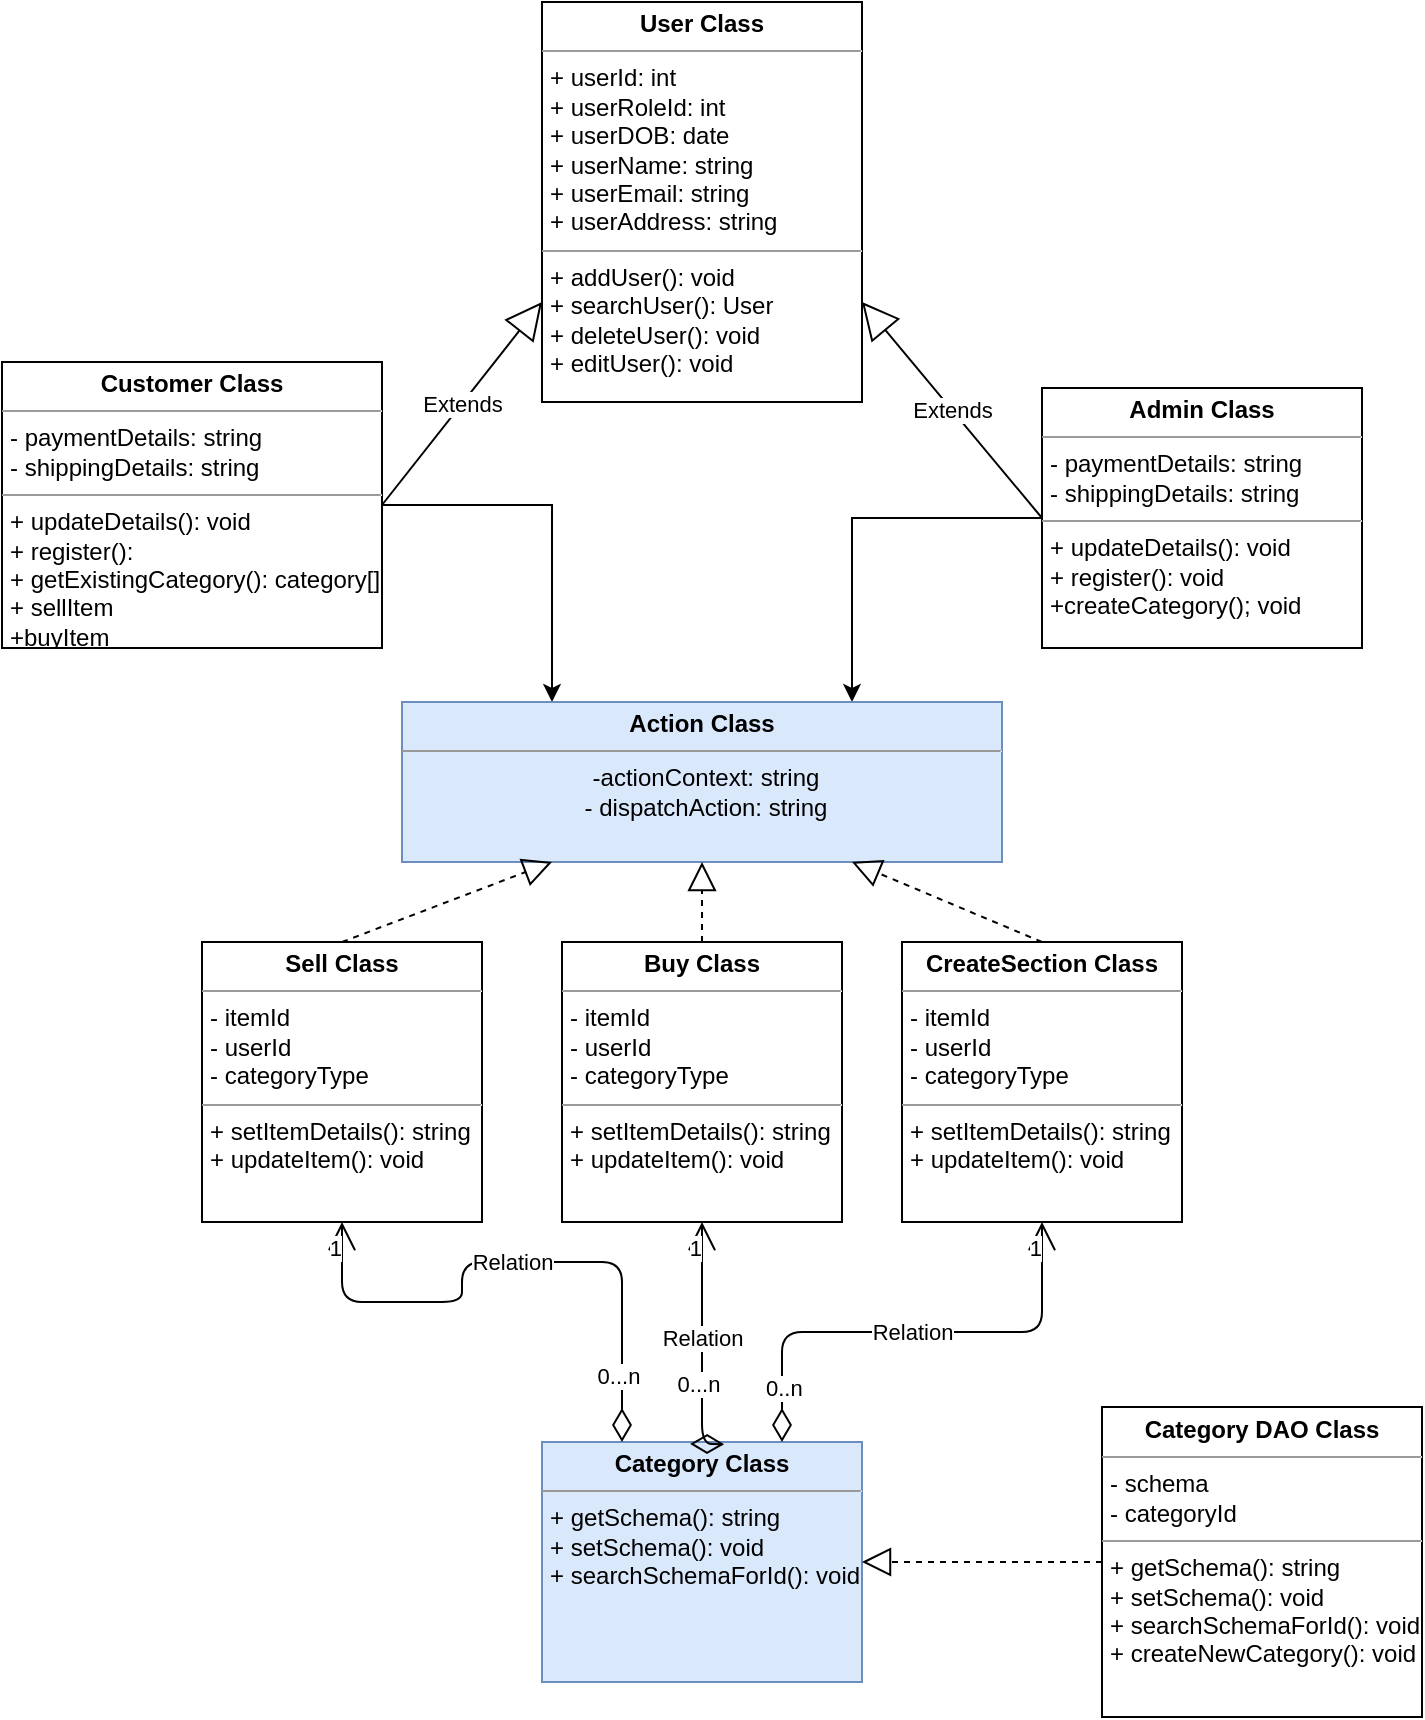 <mxfile version="14.7.2" type="device"><diagram id="C5RBs43oDa-KdzZeNtuy" name="Page-1"><mxGraphModel dx="1426" dy="794" grid="1" gridSize="10" guides="1" tooltips="1" connect="1" arrows="1" fold="1" page="1" pageScale="1" pageWidth="827" pageHeight="1169" math="0" shadow="0"><root><mxCell id="WIyWlLk6GJQsqaUBKTNV-0"/><mxCell id="WIyWlLk6GJQsqaUBKTNV-1" parent="WIyWlLk6GJQsqaUBKTNV-0"/><mxCell id="pK9hgYDD1LuePrXNq3UI-9" value="&lt;p style=&quot;margin: 0px ; margin-top: 4px ; text-align: center&quot;&gt;&lt;b&gt;User Class&lt;/b&gt;&lt;/p&gt;&lt;hr size=&quot;1&quot;&gt;&lt;p style=&quot;margin: 0px ; margin-left: 4px&quot;&gt;+ userId: int&lt;/p&gt;&lt;p style=&quot;margin: 0px ; margin-left: 4px&quot;&gt;+ userRoleId: int&lt;/p&gt;&lt;p style=&quot;margin: 0px ; margin-left: 4px&quot;&gt;+ userDOB: date&lt;/p&gt;&lt;p style=&quot;margin: 0px ; margin-left: 4px&quot;&gt;+ userName: string&lt;/p&gt;&lt;p style=&quot;margin: 0px ; margin-left: 4px&quot;&gt;+ userEmail: string&lt;/p&gt;&lt;p style=&quot;margin: 0px ; margin-left: 4px&quot;&gt;+ userAddress: string&lt;br&gt;&lt;/p&gt;&lt;hr size=&quot;1&quot;&gt;&lt;p style=&quot;margin: 0px ; margin-left: 4px&quot;&gt;+ addUser(): void&lt;/p&gt;&lt;p style=&quot;margin: 0px ; margin-left: 4px&quot;&gt;+ searchUser(): User&lt;br&gt;&lt;/p&gt;&lt;p style=&quot;margin: 0px ; margin-left: 4px&quot;&gt;+ deleteUser(): void&lt;br&gt;&lt;/p&gt;&lt;p style=&quot;margin: 0px ; margin-left: 4px&quot;&gt;+ editUser(): void&lt;br&gt;&lt;/p&gt;" style="verticalAlign=top;align=left;overflow=fill;fontSize=12;fontFamily=Helvetica;html=1;" vertex="1" parent="WIyWlLk6GJQsqaUBKTNV-1"><mxGeometry x="310" y="80" width="160" height="200" as="geometry"/></mxCell><mxCell id="pK9hgYDD1LuePrXNq3UI-57" style="edgeStyle=orthogonalEdgeStyle;rounded=0;orthogonalLoop=1;jettySize=auto;html=1;entryX=0.25;entryY=0;entryDx=0;entryDy=0;" edge="1" parent="WIyWlLk6GJQsqaUBKTNV-1" source="pK9hgYDD1LuePrXNq3UI-26" target="pK9hgYDD1LuePrXNq3UI-49"><mxGeometry relative="1" as="geometry"/></mxCell><mxCell id="pK9hgYDD1LuePrXNq3UI-26" value="&lt;p style=&quot;margin: 0px ; margin-top: 4px ; text-align: center&quot;&gt;&lt;b&gt;Customer Class&lt;/b&gt;&lt;/p&gt;&lt;hr size=&quot;1&quot;&gt;&lt;p style=&quot;margin: 0px ; margin-left: 4px&quot;&gt;&lt;span&gt;- paymentDetails: string&lt;/span&gt;&lt;br&gt;&lt;/p&gt;&lt;p style=&quot;margin: 0px ; margin-left: 4px&quot;&gt;- shippingDetails: string&lt;span&gt;&lt;br&gt;&lt;/span&gt;&lt;/p&gt;&lt;hr size=&quot;1&quot;&gt;&lt;p style=&quot;margin: 0px ; margin-left: 4px&quot;&gt;+ updateDetails(): void&lt;/p&gt;&lt;p style=&quot;margin: 0px ; margin-left: 4px&quot;&gt;+ register():&amp;nbsp;&lt;/p&gt;&lt;p style=&quot;margin: 0px ; margin-left: 4px&quot;&gt;+ getExistingCategory(): category[]&lt;/p&gt;&lt;p style=&quot;margin: 0px ; margin-left: 4px&quot;&gt;+ sellItem&lt;/p&gt;&lt;p style=&quot;margin: 0px ; margin-left: 4px&quot;&gt;+buyItem&lt;/p&gt;" style="verticalAlign=top;align=left;overflow=fill;fontSize=12;fontFamily=Helvetica;html=1;" vertex="1" parent="WIyWlLk6GJQsqaUBKTNV-1"><mxGeometry x="40" y="260" width="190" height="143" as="geometry"/></mxCell><mxCell id="pK9hgYDD1LuePrXNq3UI-30" value="Extends" style="endArrow=block;endSize=16;endFill=0;html=1;exitX=1;exitY=0.5;exitDx=0;exitDy=0;entryX=0;entryY=0.75;entryDx=0;entryDy=0;" edge="1" parent="WIyWlLk6GJQsqaUBKTNV-1" source="pK9hgYDD1LuePrXNq3UI-26" target="pK9hgYDD1LuePrXNq3UI-9"><mxGeometry width="160" relative="1" as="geometry"><mxPoint x="330" y="600" as="sourcePoint"/><mxPoint x="490" y="600" as="targetPoint"/></mxGeometry></mxCell><mxCell id="pK9hgYDD1LuePrXNq3UI-58" style="edgeStyle=orthogonalEdgeStyle;rounded=0;orthogonalLoop=1;jettySize=auto;html=1;entryX=0.75;entryY=0;entryDx=0;entryDy=0;" edge="1" parent="WIyWlLk6GJQsqaUBKTNV-1" source="pK9hgYDD1LuePrXNq3UI-31" target="pK9hgYDD1LuePrXNq3UI-49"><mxGeometry relative="1" as="geometry"/></mxCell><mxCell id="pK9hgYDD1LuePrXNq3UI-31" value="&lt;p style=&quot;margin: 0px ; margin-top: 4px ; text-align: center&quot;&gt;&lt;b&gt;Admin Class&lt;/b&gt;&lt;/p&gt;&lt;hr size=&quot;1&quot;&gt;&lt;p style=&quot;margin: 0px ; margin-left: 4px&quot;&gt;&lt;span&gt;- paymentDetails: string&lt;/span&gt;&lt;br&gt;&lt;/p&gt;&lt;p style=&quot;margin: 0px ; margin-left: 4px&quot;&gt;- shippingDetails: string&lt;span&gt;&lt;br&gt;&lt;/span&gt;&lt;/p&gt;&lt;hr size=&quot;1&quot;&gt;&lt;p style=&quot;margin: 0px ; margin-left: 4px&quot;&gt;+ updateDetails(): void&lt;/p&gt;&lt;p style=&quot;margin: 0px ; margin-left: 4px&quot;&gt;+ register(): void&lt;/p&gt;&lt;p style=&quot;margin: 0px ; margin-left: 4px&quot;&gt;+createCategory(); void&lt;/p&gt;" style="verticalAlign=top;align=left;overflow=fill;fontSize=12;fontFamily=Helvetica;html=1;" vertex="1" parent="WIyWlLk6GJQsqaUBKTNV-1"><mxGeometry x="560" y="273" width="160" height="130" as="geometry"/></mxCell><mxCell id="pK9hgYDD1LuePrXNq3UI-32" value="Extends" style="endArrow=block;endSize=16;endFill=0;html=1;exitX=0;exitY=0.5;exitDx=0;exitDy=0;entryX=1;entryY=0.75;entryDx=0;entryDy=0;" edge="1" parent="WIyWlLk6GJQsqaUBKTNV-1" source="pK9hgYDD1LuePrXNq3UI-31" target="pK9hgYDD1LuePrXNq3UI-9"><mxGeometry width="160" relative="1" as="geometry"><mxPoint x="240" y="348" as="sourcePoint"/><mxPoint x="320" y="350" as="targetPoint"/></mxGeometry></mxCell><mxCell id="pK9hgYDD1LuePrXNq3UI-33" value="&lt;p style=&quot;margin: 0px ; margin-top: 4px ; text-align: center&quot;&gt;&lt;b&gt;Category Class&lt;/b&gt;&lt;/p&gt;&lt;hr size=&quot;1&quot;&gt;&lt;p style=&quot;margin: 0px ; margin-left: 4px&quot;&gt;&lt;/p&gt;&lt;p style=&quot;margin: 0px ; margin-left: 4px&quot;&gt;+ getSchema(): string&lt;/p&gt;&lt;p style=&quot;margin: 0px ; margin-left: 4px&quot;&gt;+ setSchema(): void&lt;br&gt;&lt;/p&gt;&lt;p style=&quot;margin: 0px ; margin-left: 4px&quot;&gt;+ searchSchemaForId(): void&lt;/p&gt;" style="verticalAlign=top;align=left;overflow=fill;fontSize=12;fontFamily=Helvetica;html=1;fillColor=#dae8fc;strokeColor=#6c8ebf;" vertex="1" parent="WIyWlLk6GJQsqaUBKTNV-1"><mxGeometry x="310" y="800" width="160" height="120" as="geometry"/></mxCell><mxCell id="pK9hgYDD1LuePrXNq3UI-34" value="&lt;p style=&quot;margin: 0px ; margin-top: 4px ; text-align: center&quot;&gt;&lt;b&gt;Category DAO Class&lt;/b&gt;&lt;/p&gt;&lt;hr size=&quot;1&quot;&gt;&lt;p style=&quot;margin: 0px ; margin-left: 4px&quot;&gt;- schema&lt;/p&gt;&lt;p style=&quot;margin: 0px ; margin-left: 4px&quot;&gt;- categoryId&lt;br&gt;&lt;/p&gt;&lt;hr size=&quot;1&quot;&gt;&lt;p style=&quot;margin: 0px ; margin-left: 4px&quot;&gt;+ getSchema(): string&lt;/p&gt;&lt;p style=&quot;margin: 0px ; margin-left: 4px&quot;&gt;+ setSchema(): void&lt;br&gt;&lt;/p&gt;&lt;p style=&quot;margin: 0px ; margin-left: 4px&quot;&gt;+ searchSchemaForId(): void&lt;/p&gt;&lt;p style=&quot;margin: 0px ; margin-left: 4px&quot;&gt;+ createNewCategory(): void&lt;br&gt;&lt;/p&gt;" style="verticalAlign=top;align=left;overflow=fill;fontSize=12;fontFamily=Helvetica;html=1;" vertex="1" parent="WIyWlLk6GJQsqaUBKTNV-1"><mxGeometry x="590" y="782.5" width="160" height="155" as="geometry"/></mxCell><mxCell id="pK9hgYDD1LuePrXNq3UI-40" value="" style="endArrow=block;dashed=1;endFill=0;endSize=12;html=1;exitX=0;exitY=0.5;exitDx=0;exitDy=0;entryX=1;entryY=0.5;entryDx=0;entryDy=0;" edge="1" parent="WIyWlLk6GJQsqaUBKTNV-1" source="pK9hgYDD1LuePrXNq3UI-34" target="pK9hgYDD1LuePrXNq3UI-33"><mxGeometry width="160" relative="1" as="geometry"><mxPoint x="390" y="440" as="sourcePoint"/><mxPoint x="470" y="520" as="targetPoint"/></mxGeometry></mxCell><mxCell id="pK9hgYDD1LuePrXNq3UI-42" value="Relation" style="endArrow=open;html=1;endSize=12;startArrow=diamondThin;startSize=14;startFill=0;edgeStyle=orthogonalEdgeStyle;exitX=0.463;exitY=0.008;exitDx=0;exitDy=0;entryX=0.5;entryY=1;entryDx=0;entryDy=0;exitPerimeter=0;" edge="1" parent="WIyWlLk6GJQsqaUBKTNV-1" source="pK9hgYDD1LuePrXNq3UI-33" target="pK9hgYDD1LuePrXNq3UI-54"><mxGeometry relative="1" as="geometry"><mxPoint x="390" y="450" as="sourcePoint"/><mxPoint x="690" y="400" as="targetPoint"/><Array as="points"><mxPoint x="390" y="801"/></Array></mxGeometry></mxCell><mxCell id="pK9hgYDD1LuePrXNq3UI-44" value="1" style="edgeLabel;resizable=0;html=1;align=right;verticalAlign=top;" connectable="0" vertex="1" parent="pK9hgYDD1LuePrXNq3UI-42"><mxGeometry x="1" relative="1" as="geometry"/></mxCell><mxCell id="pK9hgYDD1LuePrXNq3UI-45" value="0...n" style="edgeLabel;html=1;align=center;verticalAlign=middle;resizable=0;points=[];" vertex="1" connectable="0" parent="pK9hgYDD1LuePrXNq3UI-42"><mxGeometry x="-0.768" y="2" relative="1" as="geometry"><mxPoint y="-23" as="offset"/></mxGeometry></mxCell><mxCell id="pK9hgYDD1LuePrXNq3UI-46" value="Relation" style="endArrow=open;html=1;endSize=12;startArrow=diamondThin;startSize=14;startFill=0;edgeStyle=orthogonalEdgeStyle;exitX=0.25;exitY=0;exitDx=0;exitDy=0;entryX=0.5;entryY=1;entryDx=0;entryDy=0;" edge="1" parent="WIyWlLk6GJQsqaUBKTNV-1" source="pK9hgYDD1LuePrXNq3UI-33" target="pK9hgYDD1LuePrXNq3UI-52"><mxGeometry relative="1" as="geometry"><mxPoint x="350" y="450" as="sourcePoint"/><mxPoint x="135" y="420" as="targetPoint"/><Array as="points"><mxPoint x="350" y="710"/><mxPoint x="270" y="710"/><mxPoint x="270" y="730"/><mxPoint x="210" y="730"/></Array></mxGeometry></mxCell><mxCell id="pK9hgYDD1LuePrXNq3UI-47" value="1" style="edgeLabel;resizable=0;html=1;align=right;verticalAlign=top;" connectable="0" vertex="1" parent="pK9hgYDD1LuePrXNq3UI-46"><mxGeometry x="1" relative="1" as="geometry"/></mxCell><mxCell id="pK9hgYDD1LuePrXNq3UI-48" value="0...n" style="edgeLabel;html=1;align=center;verticalAlign=middle;resizable=0;points=[];" vertex="1" connectable="0" parent="pK9hgYDD1LuePrXNq3UI-46"><mxGeometry x="-0.768" y="2" relative="1" as="geometry"><mxPoint as="offset"/></mxGeometry></mxCell><mxCell id="pK9hgYDD1LuePrXNq3UI-49" value="&lt;p style=&quot;margin: 0px ; margin-top: 4px ; text-align: center&quot;&gt;&lt;b&gt;Action Class&lt;/b&gt;&lt;/p&gt;&lt;hr size=&quot;1&quot;&gt;&lt;p style=&quot;text-align: center ; margin: 0px 0px 0px 4px&quot;&gt;&lt;span&gt;-actionContext: string&lt;/span&gt;&lt;/p&gt;&lt;p style=&quot;text-align: center ; margin: 0px 0px 0px 4px&quot;&gt;- dispatchAction: string&lt;/p&gt;" style="verticalAlign=top;align=left;overflow=fill;fontSize=12;fontFamily=Helvetica;html=1;fillColor=#dae8fc;strokeColor=#6c8ebf;" vertex="1" parent="WIyWlLk6GJQsqaUBKTNV-1"><mxGeometry x="240" y="430" width="300" height="80" as="geometry"/></mxCell><mxCell id="pK9hgYDD1LuePrXNq3UI-52" value="&lt;p style=&quot;margin: 0px ; margin-top: 4px ; text-align: center&quot;&gt;&lt;b&gt;Sell Class&lt;/b&gt;&lt;/p&gt;&lt;hr size=&quot;1&quot;&gt;&lt;p style=&quot;margin: 0px ; margin-left: 4px&quot;&gt;- itemId&lt;/p&gt;&lt;p style=&quot;margin: 0px ; margin-left: 4px&quot;&gt;- userId&lt;br&gt;&lt;/p&gt;&lt;p style=&quot;margin: 0px ; margin-left: 4px&quot;&gt;- categoryType&lt;/p&gt;&lt;hr size=&quot;1&quot;&gt;&lt;p style=&quot;margin: 0px ; margin-left: 4px&quot;&gt;+ setItemDetails(): string&lt;/p&gt;&lt;p style=&quot;margin: 0px ; margin-left: 4px&quot;&gt;+ updateItem(): void&lt;/p&gt;" style="verticalAlign=top;align=left;overflow=fill;fontSize=12;fontFamily=Helvetica;html=1;" vertex="1" parent="WIyWlLk6GJQsqaUBKTNV-1"><mxGeometry x="140" y="550" width="140" height="140" as="geometry"/></mxCell><mxCell id="pK9hgYDD1LuePrXNq3UI-53" value="" style="endArrow=block;dashed=1;endFill=0;endSize=12;html=1;exitX=0.5;exitY=0;exitDx=0;exitDy=0;entryX=0.25;entryY=1;entryDx=0;entryDy=0;" edge="1" parent="WIyWlLk6GJQsqaUBKTNV-1" source="pK9hgYDD1LuePrXNq3UI-52" target="pK9hgYDD1LuePrXNq3UI-49"><mxGeometry width="160" relative="1" as="geometry"><mxPoint x="600" y="870" as="sourcePoint"/><mxPoint x="480" y="870" as="targetPoint"/></mxGeometry></mxCell><mxCell id="pK9hgYDD1LuePrXNq3UI-54" value="&lt;p style=&quot;margin: 0px ; margin-top: 4px ; text-align: center&quot;&gt;&lt;b&gt;Buy Class&lt;/b&gt;&lt;/p&gt;&lt;hr size=&quot;1&quot;&gt;&lt;p style=&quot;margin: 0px ; margin-left: 4px&quot;&gt;- itemId&lt;/p&gt;&lt;p style=&quot;margin: 0px ; margin-left: 4px&quot;&gt;- userId&lt;br&gt;&lt;/p&gt;&lt;p style=&quot;margin: 0px ; margin-left: 4px&quot;&gt;- categoryType&lt;/p&gt;&lt;hr size=&quot;1&quot;&gt;&lt;p style=&quot;margin: 0px ; margin-left: 4px&quot;&gt;+ setItemDetails(): string&lt;/p&gt;&lt;p style=&quot;margin: 0px ; margin-left: 4px&quot;&gt;+ updateItem(): void&lt;/p&gt;" style="verticalAlign=top;align=left;overflow=fill;fontSize=12;fontFamily=Helvetica;html=1;" vertex="1" parent="WIyWlLk6GJQsqaUBKTNV-1"><mxGeometry x="320" y="550" width="140" height="140" as="geometry"/></mxCell><mxCell id="pK9hgYDD1LuePrXNq3UI-56" value="" style="endArrow=block;dashed=1;endFill=0;endSize=12;html=1;exitX=0.5;exitY=0;exitDx=0;exitDy=0;entryX=0.5;entryY=1;entryDx=0;entryDy=0;" edge="1" parent="WIyWlLk6GJQsqaUBKTNV-1" source="pK9hgYDD1LuePrXNq3UI-54" target="pK9hgYDD1LuePrXNq3UI-49"><mxGeometry width="160" relative="1" as="geometry"><mxPoint x="220" y="560" as="sourcePoint"/><mxPoint x="325" y="490" as="targetPoint"/></mxGeometry></mxCell><mxCell id="pK9hgYDD1LuePrXNq3UI-59" value="&lt;p style=&quot;margin: 0px ; margin-top: 4px ; text-align: center&quot;&gt;&lt;b&gt;CreateSection Class&lt;/b&gt;&lt;/p&gt;&lt;hr size=&quot;1&quot;&gt;&lt;p style=&quot;margin: 0px ; margin-left: 4px&quot;&gt;- itemId&lt;/p&gt;&lt;p style=&quot;margin: 0px ; margin-left: 4px&quot;&gt;- userId&lt;br&gt;&lt;/p&gt;&lt;p style=&quot;margin: 0px ; margin-left: 4px&quot;&gt;- categoryType&lt;/p&gt;&lt;hr size=&quot;1&quot;&gt;&lt;p style=&quot;margin: 0px ; margin-left: 4px&quot;&gt;+ setItemDetails(): string&lt;/p&gt;&lt;p style=&quot;margin: 0px ; margin-left: 4px&quot;&gt;+ updateItem(): void&lt;/p&gt;" style="verticalAlign=top;align=left;overflow=fill;fontSize=12;fontFamily=Helvetica;html=1;" vertex="1" parent="WIyWlLk6GJQsqaUBKTNV-1"><mxGeometry x="490" y="550" width="140" height="140" as="geometry"/></mxCell><mxCell id="pK9hgYDD1LuePrXNq3UI-60" value="" style="endArrow=block;dashed=1;endFill=0;endSize=12;html=1;exitX=0.5;exitY=0;exitDx=0;exitDy=0;entryX=0.75;entryY=1;entryDx=0;entryDy=0;" edge="1" parent="WIyWlLk6GJQsqaUBKTNV-1" source="pK9hgYDD1LuePrXNq3UI-59" target="pK9hgYDD1LuePrXNq3UI-49"><mxGeometry width="160" relative="1" as="geometry"><mxPoint x="400" y="560" as="sourcePoint"/><mxPoint x="400" y="520" as="targetPoint"/></mxGeometry></mxCell><mxCell id="pK9hgYDD1LuePrXNq3UI-61" value="Relation" style="endArrow=open;html=1;endSize=12;startArrow=diamondThin;startSize=14;startFill=0;edgeStyle=orthogonalEdgeStyle;entryX=0.5;entryY=1;entryDx=0;entryDy=0;exitX=0.75;exitY=0;exitDx=0;exitDy=0;" edge="1" parent="WIyWlLk6GJQsqaUBKTNV-1" source="pK9hgYDD1LuePrXNq3UI-33" target="pK9hgYDD1LuePrXNq3UI-59"><mxGeometry relative="1" as="geometry"><mxPoint x="490" y="730" as="sourcePoint"/><mxPoint x="650" y="730" as="targetPoint"/></mxGeometry></mxCell><mxCell id="pK9hgYDD1LuePrXNq3UI-62" value="0..n" style="edgeLabel;resizable=0;html=1;align=left;verticalAlign=top;" connectable="0" vertex="1" parent="pK9hgYDD1LuePrXNq3UI-61"><mxGeometry x="-1" relative="1" as="geometry"><mxPoint x="-10" y="-40" as="offset"/></mxGeometry></mxCell><mxCell id="pK9hgYDD1LuePrXNq3UI-63" value="1" style="edgeLabel;resizable=0;html=1;align=right;verticalAlign=top;" connectable="0" vertex="1" parent="pK9hgYDD1LuePrXNq3UI-61"><mxGeometry x="1" relative="1" as="geometry"/></mxCell></root></mxGraphModel></diagram></mxfile>